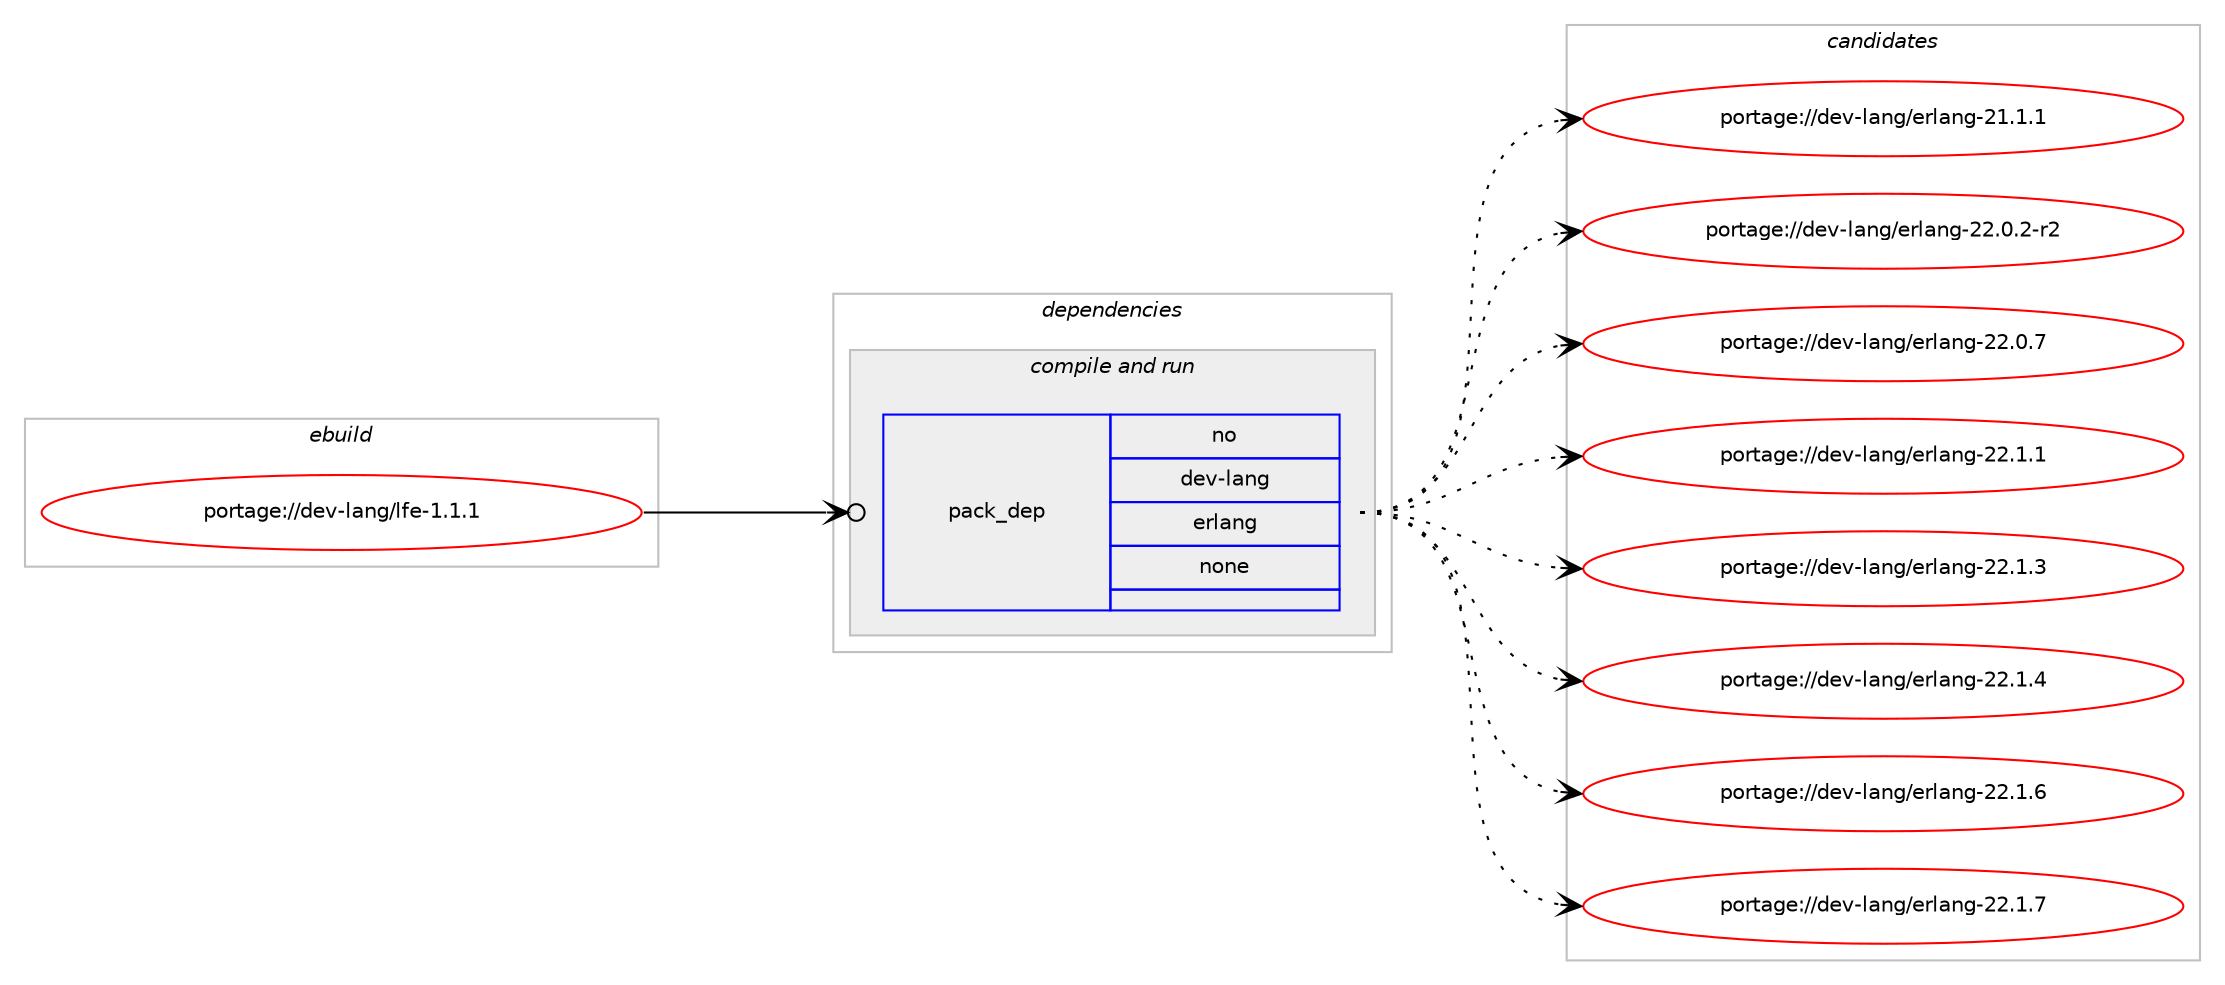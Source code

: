 digraph prolog {

# *************
# Graph options
# *************

newrank=true;
concentrate=true;
compound=true;
graph [rankdir=LR,fontname=Helvetica,fontsize=10,ranksep=1.5];#, ranksep=2.5, nodesep=0.2];
edge  [arrowhead=vee];
node  [fontname=Helvetica,fontsize=10];

# **********
# The ebuild
# **********

subgraph cluster_leftcol {
color=gray;
rank=same;
label=<<i>ebuild</i>>;
id [label="portage://dev-lang/lfe-1.1.1", color=red, width=4, href="../dev-lang/lfe-1.1.1.svg"];
}

# ****************
# The dependencies
# ****************

subgraph cluster_midcol {
color=gray;
label=<<i>dependencies</i>>;
subgraph cluster_compile {
fillcolor="#eeeeee";
style=filled;
label=<<i>compile</i>>;
}
subgraph cluster_compileandrun {
fillcolor="#eeeeee";
style=filled;
label=<<i>compile and run</i>>;
subgraph pack71943 {
dependency94032 [label=<<TABLE BORDER="0" CELLBORDER="1" CELLSPACING="0" CELLPADDING="4" WIDTH="220"><TR><TD ROWSPAN="6" CELLPADDING="30">pack_dep</TD></TR><TR><TD WIDTH="110">no</TD></TR><TR><TD>dev-lang</TD></TR><TR><TD>erlang</TD></TR><TR><TD>none</TD></TR><TR><TD></TD></TR></TABLE>>, shape=none, color=blue];
}
id:e -> dependency94032:w [weight=20,style="solid",arrowhead="odotvee"];
}
subgraph cluster_run {
fillcolor="#eeeeee";
style=filled;
label=<<i>run</i>>;
}
}

# **************
# The candidates
# **************

subgraph cluster_choices {
rank=same;
color=gray;
label=<<i>candidates</i>>;

subgraph choice71943 {
color=black;
nodesep=1;
choiceportage1001011184510897110103471011141089711010345504946494649 [label="portage://dev-lang/erlang-21.1.1", color=red, width=4,href="../dev-lang/erlang-21.1.1.svg"];
choiceportage10010111845108971101034710111410897110103455050464846504511450 [label="portage://dev-lang/erlang-22.0.2-r2", color=red, width=4,href="../dev-lang/erlang-22.0.2-r2.svg"];
choiceportage1001011184510897110103471011141089711010345505046484655 [label="portage://dev-lang/erlang-22.0.7", color=red, width=4,href="../dev-lang/erlang-22.0.7.svg"];
choiceportage1001011184510897110103471011141089711010345505046494649 [label="portage://dev-lang/erlang-22.1.1", color=red, width=4,href="../dev-lang/erlang-22.1.1.svg"];
choiceportage1001011184510897110103471011141089711010345505046494651 [label="portage://dev-lang/erlang-22.1.3", color=red, width=4,href="../dev-lang/erlang-22.1.3.svg"];
choiceportage1001011184510897110103471011141089711010345505046494652 [label="portage://dev-lang/erlang-22.1.4", color=red, width=4,href="../dev-lang/erlang-22.1.4.svg"];
choiceportage1001011184510897110103471011141089711010345505046494654 [label="portage://dev-lang/erlang-22.1.6", color=red, width=4,href="../dev-lang/erlang-22.1.6.svg"];
choiceportage1001011184510897110103471011141089711010345505046494655 [label="portage://dev-lang/erlang-22.1.7", color=red, width=4,href="../dev-lang/erlang-22.1.7.svg"];
dependency94032:e -> choiceportage1001011184510897110103471011141089711010345504946494649:w [style=dotted,weight="100"];
dependency94032:e -> choiceportage10010111845108971101034710111410897110103455050464846504511450:w [style=dotted,weight="100"];
dependency94032:e -> choiceportage1001011184510897110103471011141089711010345505046484655:w [style=dotted,weight="100"];
dependency94032:e -> choiceportage1001011184510897110103471011141089711010345505046494649:w [style=dotted,weight="100"];
dependency94032:e -> choiceportage1001011184510897110103471011141089711010345505046494651:w [style=dotted,weight="100"];
dependency94032:e -> choiceportage1001011184510897110103471011141089711010345505046494652:w [style=dotted,weight="100"];
dependency94032:e -> choiceportage1001011184510897110103471011141089711010345505046494654:w [style=dotted,weight="100"];
dependency94032:e -> choiceportage1001011184510897110103471011141089711010345505046494655:w [style=dotted,weight="100"];
}
}

}
